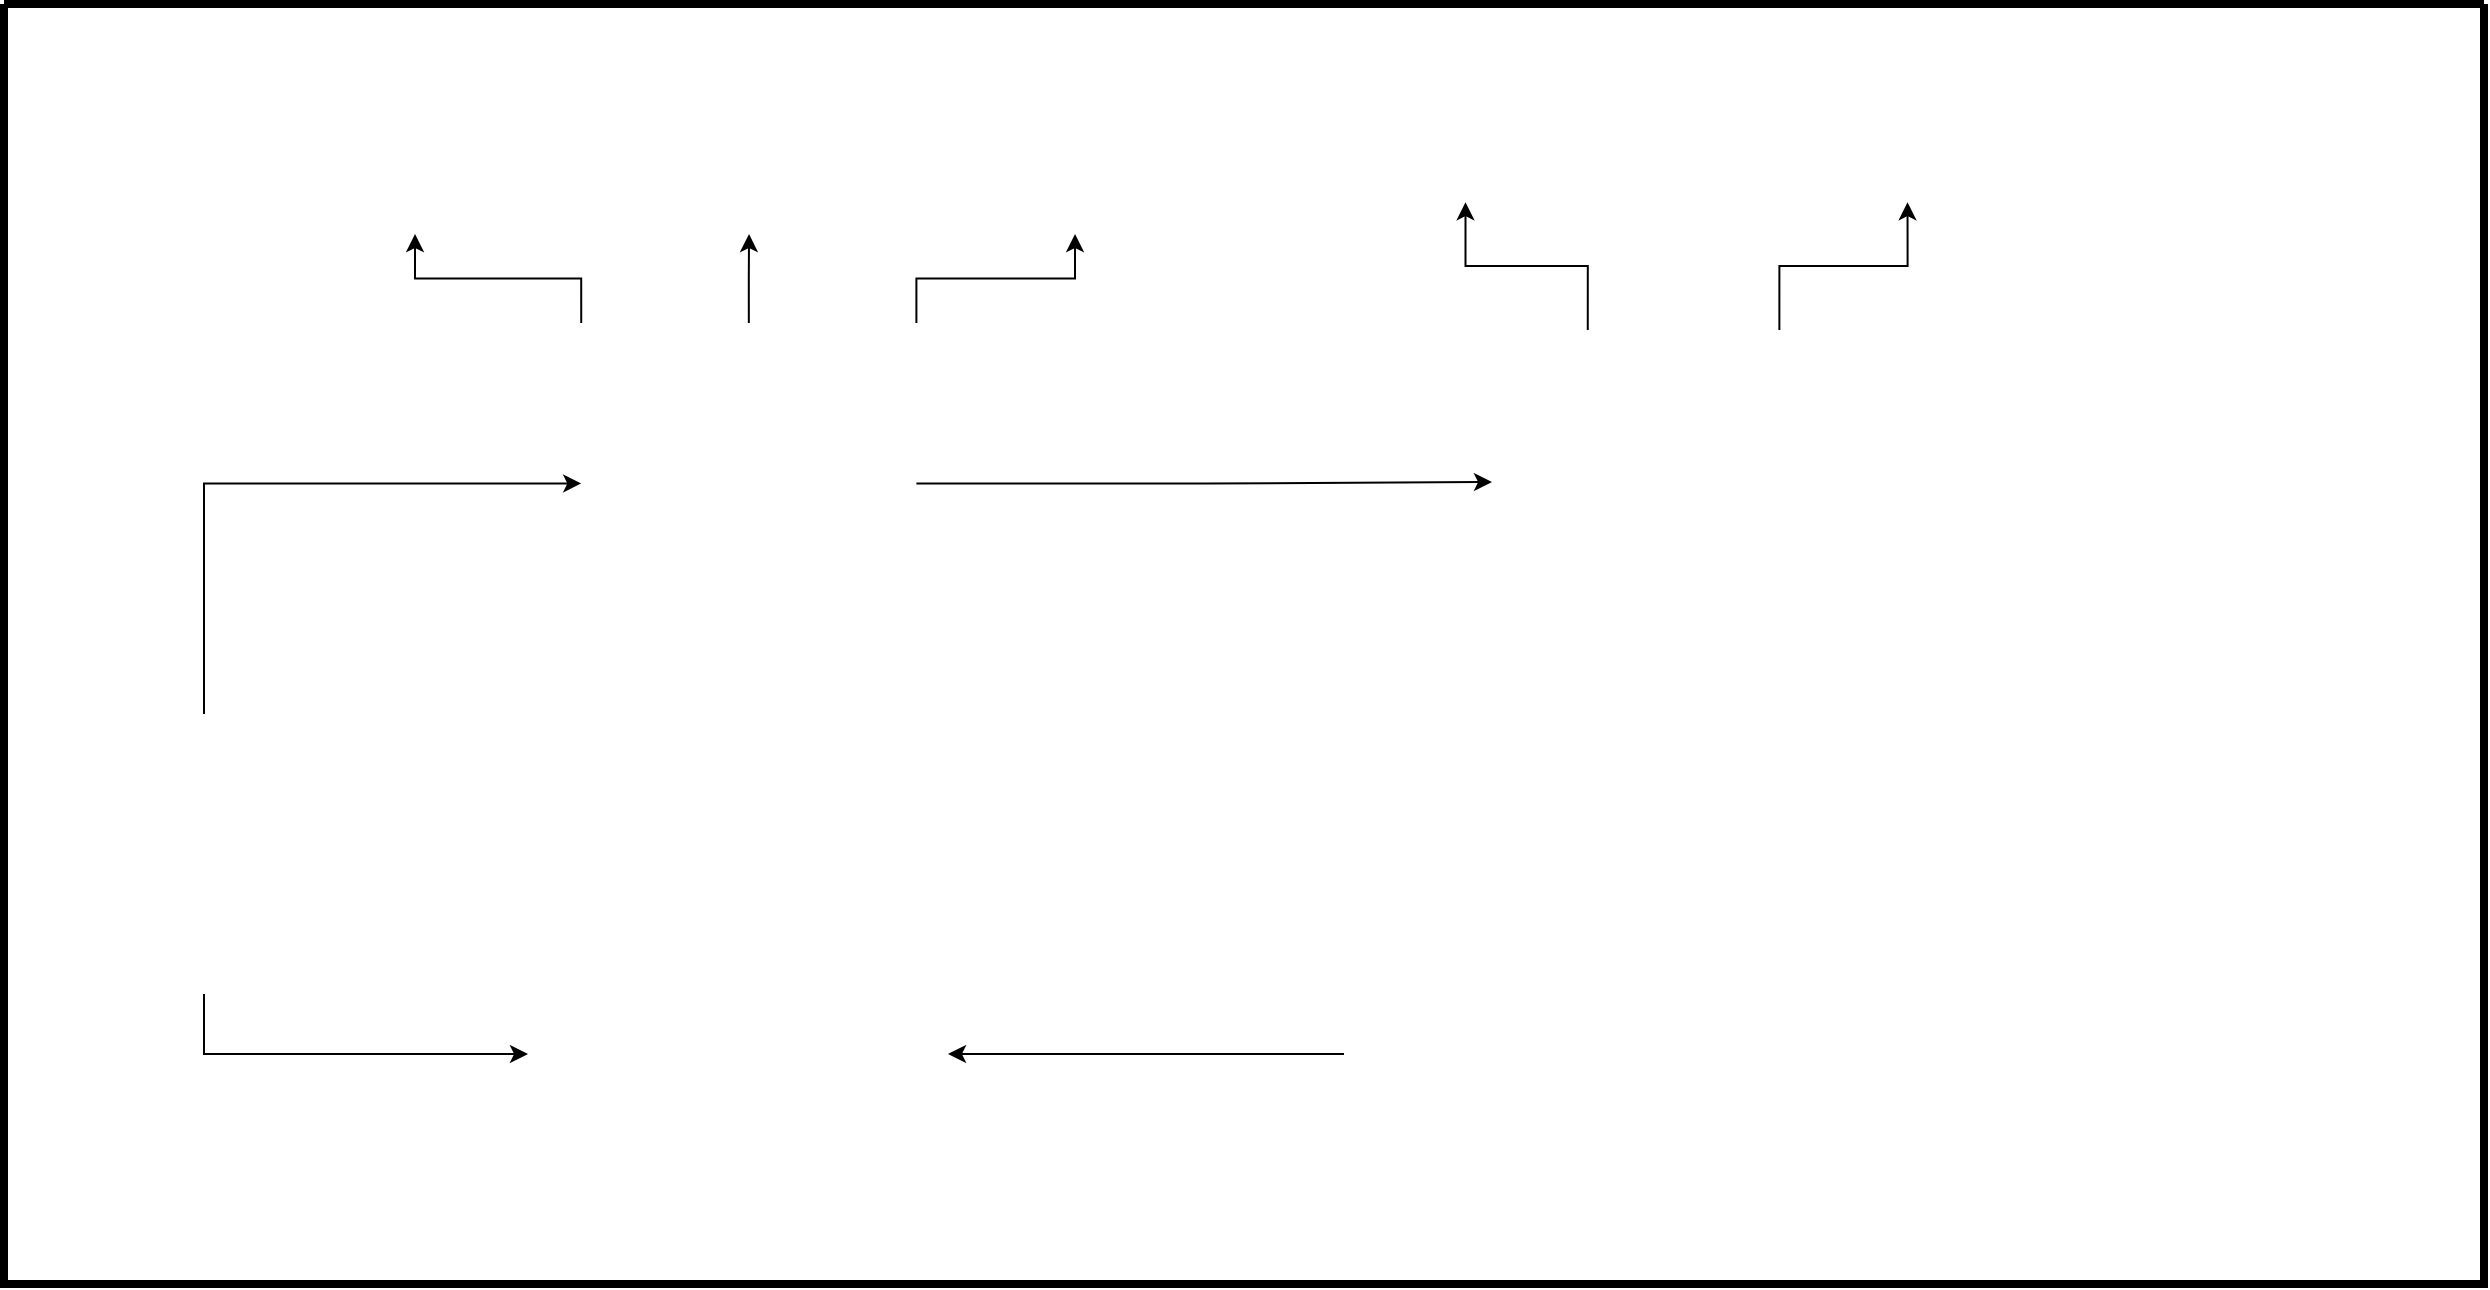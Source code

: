 <mxfile>
    <diagram name="Pagina-1" id="xzlasXtwS9tDgBcQnAEd">
        <mxGraphModel dx="1523" dy="2038" grid="1" gridSize="10" guides="1" tooltips="1" connect="1" arrows="1" fold="1" page="1" pageScale="1" pageWidth="827" pageHeight="1169" math="0" shadow="0">
            <root>
                <mxCell id="0"/>
                <mxCell id="1" parent="0"/>
                <mxCell id="YhRIJiWPDkl4EWL_sA5s-21" value="" style="swimlane;startSize=0;strokeWidth=4;" parent="1" vertex="1">
                    <mxGeometry x="210" y="-250" width="1240" height="640" as="geometry">
                        <mxRectangle x="210" y="-250" width="50" height="40" as="alternateBounds"/>
                    </mxGeometry>
                </mxCell>
                <mxCell id="YhRIJiWPDkl4EWL_sA5s-22" value="" style="shape=image;html=1;verticalLabelPosition=bottom;verticalAlign=top;imageAspect=0;image=https://gitlab.developers.cam.ac.uk/uploads/-/system/project/avatar/4542/compose.png;" parent="YhRIJiWPDkl4EWL_sA5s-21" vertex="1">
                    <mxGeometry x="1109" y="2.5" width="131" height="190" as="geometry"/>
                </mxCell>
                <mxCell id="YhRIJiWPDkl4EWL_sA5s-30" style="edgeStyle=orthogonalEdgeStyle;rounded=0;orthogonalLoop=1;jettySize=auto;html=1;" parent="YhRIJiWPDkl4EWL_sA5s-21" source="3" target="YhRIJiWPDkl4EWL_sA5s-6" edge="1">
                    <mxGeometry relative="1" as="geometry">
                        <mxPoint x="590" y="192.5" as="sourcePoint"/>
                    </mxGeometry>
                </mxCell>
                <mxCell id="YhRIJiWPDkl4EWL_sA5s-34" value="" style="group" parent="YhRIJiWPDkl4EWL_sA5s-21" vertex="1" connectable="0">
                    <mxGeometry x="670" y="400" width="210" height="205" as="geometry"/>
                </mxCell>
                <mxCell id="YhRIJiWPDkl4EWL_sA5s-15" value="" style="shape=image;html=1;verticalLabelPosition=bottom;verticalAlign=top;imageAspect=0;image=https://upload.wikimedia.org/wikipedia/commons/thumb/a/a1/Grafana_logo.svg/1200px-Grafana_logo.svg.png;aspect=fixed;clipPath=inset(0.67% 9.18% 20.67% 11.9%);" parent="YhRIJiWPDkl4EWL_sA5s-34" vertex="1">
                    <mxGeometry y="45" width="157.288" height="160" as="geometry"/>
                </mxCell>
                <mxCell id="YhRIJiWPDkl4EWL_sA5s-25" value="" style="shape=image;html=1;verticalLabelPosition=bottom;verticalAlign=top;imageAspect=0;image=https://blog.knoldus.com/wp-content/uploads/2018/04/docker.png;" parent="YhRIJiWPDkl4EWL_sA5s-34" vertex="1">
                    <mxGeometry x="120" y="12.5" width="80" height="60" as="geometry"/>
                </mxCell>
                <mxCell id="YhRIJiWPDkl4EWL_sA5s-35" value="" style="group" parent="YhRIJiWPDkl4EWL_sA5s-21" vertex="1" connectable="0">
                    <mxGeometry x="30" y="330" width="190" height="165" as="geometry"/>
                </mxCell>
                <mxCell id="YhRIJiWPDkl4EWL_sA5s-11" value="" style="shape=image;html=1;verticalLabelPosition=bottom;verticalAlign=top;imageAspect=0;image=https://cdn-icons-png.flaticon.com/512/149/149071.png;" parent="YhRIJiWPDkl4EWL_sA5s-35" vertex="1">
                    <mxGeometry y="25" width="140" height="140" as="geometry"/>
                </mxCell>
                <mxCell id="YhRIJiWPDkl4EWL_sA5s-27" value="" style="shape=image;html=1;verticalLabelPosition=bottom;verticalAlign=top;imageAspect=0;image=https://blog.knoldus.com/wp-content/uploads/2018/04/docker.png;" parent="YhRIJiWPDkl4EWL_sA5s-35" vertex="1">
                    <mxGeometry x="110" width="80" height="60" as="geometry"/>
                </mxCell>
                <mxCell id="YhRIJiWPDkl4EWL_sA5s-29" style="edgeStyle=orthogonalEdgeStyle;rounded=0;orthogonalLoop=1;jettySize=auto;html=1;exitX=0.5;exitY=1;exitDx=0;exitDy=0;entryX=0;entryY=0.5;entryDx=0;entryDy=0;" parent="YhRIJiWPDkl4EWL_sA5s-21" source="YhRIJiWPDkl4EWL_sA5s-11" target="YhRIJiWPDkl4EWL_sA5s-10" edge="1">
                    <mxGeometry relative="1" as="geometry"/>
                </mxCell>
                <mxCell id="2" value="" style="group" parent="YhRIJiWPDkl4EWL_sA5s-21" vertex="1" connectable="0">
                    <mxGeometry x="262" y="370" width="250" height="260" as="geometry"/>
                </mxCell>
                <mxCell id="YhRIJiWPDkl4EWL_sA5s-10" value="" style="shape=image;html=1;verticalLabelPosition=bottom;verticalAlign=top;imageAspect=0;image=https://download.logo.wine/logo/Redis/Redis-Logo.wine.png;clipPath=inset(25% 57.67% 25% 9%);aspect=fixed;" parent="2" vertex="1">
                    <mxGeometry y="50" width="210" height="210" as="geometry"/>
                </mxCell>
                <mxCell id="YhRIJiWPDkl4EWL_sA5s-23" value="" style="shape=image;html=1;verticalLabelPosition=bottom;verticalAlign=top;imageAspect=0;image=https://blog.knoldus.com/wp-content/uploads/2018/04/docker.png;" parent="2" vertex="1">
                    <mxGeometry x="163" y="40" width="80" height="60" as="geometry"/>
                </mxCell>
                <mxCell id="6" style="edgeStyle=orthogonalEdgeStyle;html=1;exitX=0.5;exitY=0;exitDx=0;exitDy=0;entryX=0;entryY=0.5;entryDx=0;entryDy=0;rounded=0;strokeColor=default;" edge="1" parent="YhRIJiWPDkl4EWL_sA5s-21" source="YhRIJiWPDkl4EWL_sA5s-11" target="3">
                    <mxGeometry relative="1" as="geometry"/>
                </mxCell>
                <mxCell id="YhRIJiWPDkl4EWL_sA5s-32" value="" style="group" parent="YhRIJiWPDkl4EWL_sA5s-21" vertex="1" connectable="0">
                    <mxGeometry x="270" y="155" width="270" height="165" as="geometry"/>
                </mxCell>
                <mxCell id="3" value="" style="shape=image;html=1;verticalLabelPosition=bottom;verticalAlign=top;imageAspect=0;image=https://cdn.icon-icons.com/icons2/2699/PNG/512/apache_spark_logo_icon_170560.png;" vertex="1" parent="YhRIJiWPDkl4EWL_sA5s-32">
                    <mxGeometry x="18.621" y="4.459" width="167.586" height="160.541" as="geometry"/>
                </mxCell>
                <mxCell id="YhRIJiWPDkl4EWL_sA5s-24" value="" style="shape=image;html=1;verticalLabelPosition=bottom;verticalAlign=top;imageAspect=0;image=https://blog.knoldus.com/wp-content/uploads/2018/04/docker.png;" parent="YhRIJiWPDkl4EWL_sA5s-32" vertex="1">
                    <mxGeometry x="169.997" width="74" height="56" as="geometry"/>
                </mxCell>
                <mxCell id="YhRIJiWPDkl4EWL_sA5s-33" value="" style="group" parent="YhRIJiWPDkl4EWL_sA5s-21" vertex="1" connectable="0">
                    <mxGeometry x="743.99" y="155" width="282.03" height="180" as="geometry"/>
                </mxCell>
                <mxCell id="YhRIJiWPDkl4EWL_sA5s-6" value="" style="shape=image;html=1;verticalLabelPosition=bottom;verticalAlign=top;imageAspect=0;image=https://www.geekandjob.com/uploads/wiki/f35e141d0d4427f26519a2907037bccfa61a95c8.png;clipPath=inset(19.52% 25.67% 23.81% 24.33%);aspect=fixed;" parent="YhRIJiWPDkl4EWL_sA5s-33" vertex="1">
                    <mxGeometry y="8" width="191.6" height="152" as="geometry"/>
                </mxCell>
                <mxCell id="YhRIJiWPDkl4EWL_sA5s-26" value="" style="shape=image;html=1;verticalLabelPosition=bottom;verticalAlign=top;imageAspect=0;image=https://blog.knoldus.com/wp-content/uploads/2018/04/docker.png;" parent="YhRIJiWPDkl4EWL_sA5s-33" vertex="1">
                    <mxGeometry x="166.02" width="80" height="60" as="geometry"/>
                </mxCell>
                <mxCell id="7" value="" style="group" vertex="1" connectable="0" parent="YhRIJiWPDkl4EWL_sA5s-21">
                    <mxGeometry x="160" y="40" width="120" height="75" as="geometry"/>
                </mxCell>
                <mxCell id="8" value="" style="shape=image;html=1;verticalLabelPosition=bottom;verticalAlign=top;imageAspect=0;image=https://cdn.icon-icons.com/icons2/2699/PNG/512/apache_spark_logo_icon_170560.png;" vertex="1" parent="7">
                    <mxGeometry x="8.276" y="2.027" width="74.483" height="72.973" as="geometry"/>
                </mxCell>
                <mxCell id="9" value="" style="shape=image;html=1;verticalLabelPosition=bottom;verticalAlign=top;imageAspect=0;image=https://blog.knoldus.com/wp-content/uploads/2018/04/docker.png;" vertex="1" parent="7">
                    <mxGeometry x="72.443" width="32.889" height="25.455" as="geometry"/>
                </mxCell>
                <mxCell id="13" value="" style="group" vertex="1" connectable="0" parent="YhRIJiWPDkl4EWL_sA5s-21">
                    <mxGeometry x="327" y="40" width="120" height="75" as="geometry"/>
                </mxCell>
                <mxCell id="14" value="" style="shape=image;html=1;verticalLabelPosition=bottom;verticalAlign=top;imageAspect=0;image=https://cdn.icon-icons.com/icons2/2699/PNG/512/apache_spark_logo_icon_170560.png;" vertex="1" parent="13">
                    <mxGeometry x="8.276" y="2.027" width="74.483" height="72.973" as="geometry"/>
                </mxCell>
                <mxCell id="15" value="" style="shape=image;html=1;verticalLabelPosition=bottom;verticalAlign=top;imageAspect=0;image=https://blog.knoldus.com/wp-content/uploads/2018/04/docker.png;" vertex="1" parent="13">
                    <mxGeometry x="72.443" width="32.889" height="25.455" as="geometry"/>
                </mxCell>
                <mxCell id="19" style="edgeStyle=orthogonalEdgeStyle;rounded=0;html=1;exitX=0;exitY=0;exitDx=0;exitDy=0;entryX=0.5;entryY=1;entryDx=0;entryDy=0;strokeColor=default;" edge="1" parent="YhRIJiWPDkl4EWL_sA5s-21" source="3" target="8">
                    <mxGeometry relative="1" as="geometry"/>
                </mxCell>
                <mxCell id="22" value="" style="group" vertex="1" connectable="0" parent="YhRIJiWPDkl4EWL_sA5s-21">
                    <mxGeometry x="690" y="30" width="120" height="100" as="geometry"/>
                </mxCell>
                <mxCell id="23" value="" style="shape=image;html=1;verticalLabelPosition=bottom;verticalAlign=top;imageAspect=0;image=https://www.geekandjob.com/uploads/wiki/f35e141d0d4427f26519a2907037bccfa61a95c8.png;clipPath=inset(19.52% 25.67% 23.81% 24.33%);aspect=fixed;" vertex="1" parent="22">
                    <mxGeometry y="4.444" width="81.523" height="64.674" as="geometry"/>
                </mxCell>
                <mxCell id="24" value="" style="shape=image;html=1;verticalLabelPosition=bottom;verticalAlign=top;imageAspect=0;image=https://blog.knoldus.com/wp-content/uploads/2018/04/docker.png;" vertex="1" parent="22">
                    <mxGeometry x="70.639" width="34.039" height="33.333" as="geometry"/>
                </mxCell>
                <mxCell id="25" value="" style="group" vertex="1" connectable="0" parent="YhRIJiWPDkl4EWL_sA5s-21">
                    <mxGeometry x="911" y="30" width="120" height="100" as="geometry"/>
                </mxCell>
                <mxCell id="26" value="" style="shape=image;html=1;verticalLabelPosition=bottom;verticalAlign=top;imageAspect=0;image=https://www.geekandjob.com/uploads/wiki/f35e141d0d4427f26519a2907037bccfa61a95c8.png;clipPath=inset(19.52% 25.67% 23.81% 24.33%);aspect=fixed;" vertex="1" parent="25">
                    <mxGeometry y="4.444" width="81.523" height="64.674" as="geometry"/>
                </mxCell>
                <mxCell id="27" value="" style="shape=image;html=1;verticalLabelPosition=bottom;verticalAlign=top;imageAspect=0;image=https://blog.knoldus.com/wp-content/uploads/2018/04/docker.png;" vertex="1" parent="25">
                    <mxGeometry x="70.639" width="34.039" height="33.333" as="geometry"/>
                </mxCell>
                <mxCell id="28" style="edgeStyle=orthogonalEdgeStyle;rounded=0;html=1;exitX=0.25;exitY=0;exitDx=0;exitDy=0;strokeColor=default;" edge="1" parent="YhRIJiWPDkl4EWL_sA5s-21" source="YhRIJiWPDkl4EWL_sA5s-6" target="23">
                    <mxGeometry relative="1" as="geometry"/>
                </mxCell>
                <mxCell id="29" style="edgeStyle=orthogonalEdgeStyle;rounded=0;html=1;exitX=0.75;exitY=0;exitDx=0;exitDy=0;entryX=0.5;entryY=1;entryDx=0;entryDy=0;strokeColor=default;" edge="1" parent="YhRIJiWPDkl4EWL_sA5s-21" source="YhRIJiWPDkl4EWL_sA5s-6" target="26">
                    <mxGeometry relative="1" as="geometry"/>
                </mxCell>
                <mxCell id="30" style="rounded=0;html=1;exitX=0;exitY=0.5;exitDx=0;exitDy=0;strokeColor=default;edgeStyle=orthogonalEdgeStyle;" edge="1" parent="YhRIJiWPDkl4EWL_sA5s-21" source="YhRIJiWPDkl4EWL_sA5s-15" target="YhRIJiWPDkl4EWL_sA5s-10">
                    <mxGeometry relative="1" as="geometry"/>
                </mxCell>
                <mxCell id="g-91ElmDDOz6dSzppS35-30" style="edgeStyle=orthogonalEdgeStyle;rounded=0;orthogonalLoop=1;jettySize=auto;html=1;exitX=0.5;exitY=0;exitDx=0;exitDy=0;entryX=0.5;entryY=1;entryDx=0;entryDy=0;" edge="1" parent="YhRIJiWPDkl4EWL_sA5s-21" source="3" target="14">
                    <mxGeometry relative="1" as="geometry"/>
                </mxCell>
                <mxCell id="16" value="" style="group" vertex="1" connectable="0" parent="1">
                    <mxGeometry x="700" y="-210" width="120" height="75" as="geometry"/>
                </mxCell>
                <mxCell id="17" value="" style="shape=image;html=1;verticalLabelPosition=bottom;verticalAlign=top;imageAspect=0;image=https://cdn.icon-icons.com/icons2/2699/PNG/512/apache_spark_logo_icon_170560.png;" vertex="1" parent="16">
                    <mxGeometry x="8.276" y="2.027" width="74.483" height="72.973" as="geometry"/>
                </mxCell>
                <mxCell id="18" value="" style="shape=image;html=1;verticalLabelPosition=bottom;verticalAlign=top;imageAspect=0;image=https://blog.knoldus.com/wp-content/uploads/2018/04/docker.png;" vertex="1" parent="16">
                    <mxGeometry x="72.443" width="32.889" height="25.455" as="geometry"/>
                </mxCell>
                <mxCell id="21" style="edgeStyle=orthogonalEdgeStyle;rounded=0;html=1;exitX=1;exitY=0;exitDx=0;exitDy=0;entryX=0.5;entryY=1;entryDx=0;entryDy=0;strokeColor=default;" edge="1" parent="1" source="3" target="17">
                    <mxGeometry relative="1" as="geometry"/>
                </mxCell>
            </root>
        </mxGraphModel>
    </diagram>
</mxfile>